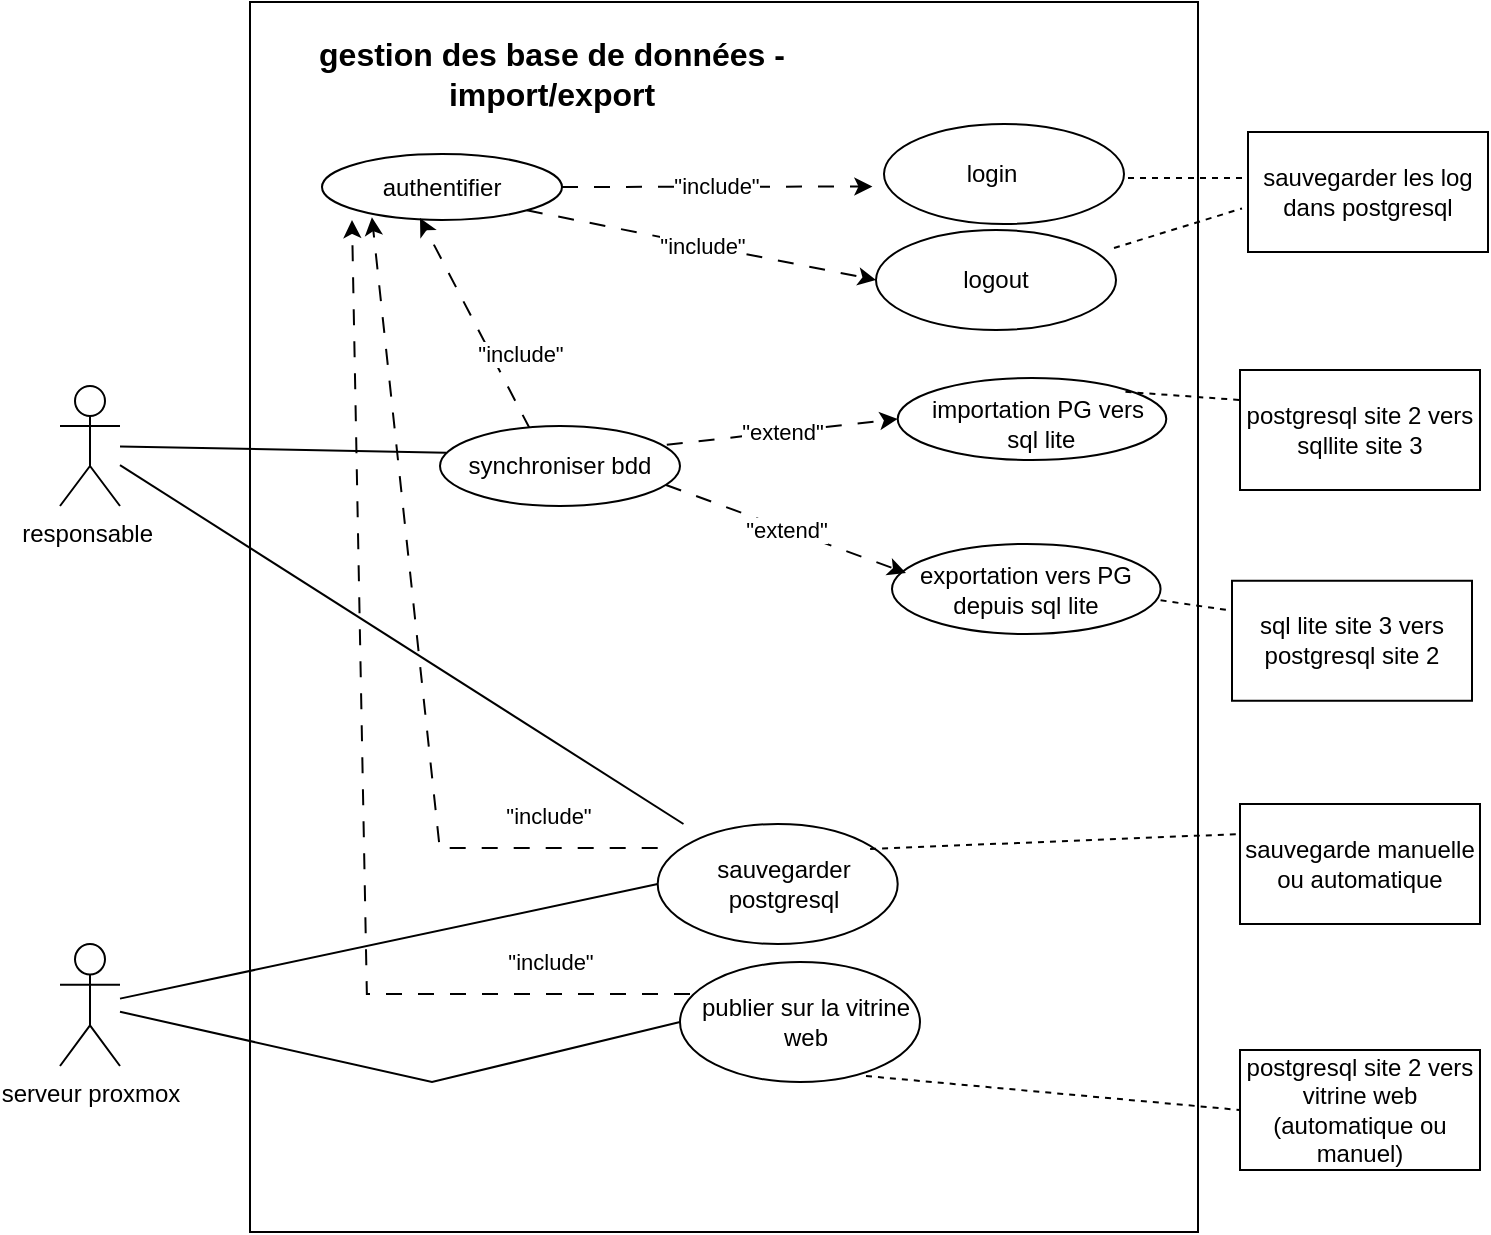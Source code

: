 <mxfile version="27.0.9">
  <diagram name="Page-1" id="1hs5s9o86z9CkmKRlvlU">
    <mxGraphModel dx="870" dy="750" grid="0" gridSize="10" guides="1" tooltips="1" connect="1" arrows="1" fold="1" page="1" pageScale="1" pageWidth="827" pageHeight="1169" math="0" shadow="0">
      <root>
        <mxCell id="0" />
        <mxCell id="1" parent="0" />
        <mxCell id="I0ktNqdPBNF-2-9c5bUB-1" value="" style="rounded=0;whiteSpace=wrap;html=1;movable=1;resizable=1;rotatable=1;deletable=1;editable=1;locked=0;connectable=1;" parent="1" vertex="1">
          <mxGeometry x="166" y="134" width="474" height="615" as="geometry" />
        </mxCell>
        <mxCell id="m7XsVHhVL0BLHQTgYPTq-6" value="" style="shape=ellipse;container=1;horizontal=1;horizontalStack=0;resizeParent=1;resizeParentMax=0;resizeLast=0;html=1;dashed=0;collapsible=0;" parent="1" vertex="1">
          <mxGeometry x="483" y="195" width="120" height="50" as="geometry" />
        </mxCell>
        <mxCell id="m7XsVHhVL0BLHQTgYPTq-7" value="login" style="html=1;strokeColor=none;fillColor=none;align=center;verticalAlign=middle;rotatable=0;whiteSpace=wrap;" parent="m7XsVHhVL0BLHQTgYPTq-6" vertex="1">
          <mxGeometry x="-5.8" y="18.75" width="120" height="12.5" as="geometry" />
        </mxCell>
        <mxCell id="m7XsVHhVL0BLHQTgYPTq-11" value="" style="shape=ellipse;container=1;horizontal=1;horizontalStack=0;resizeParent=1;resizeParentMax=0;resizeLast=0;html=1;dashed=0;collapsible=0;" parent="1" vertex="1">
          <mxGeometry x="479" y="248" width="120" height="50" as="geometry" />
        </mxCell>
        <mxCell id="m7XsVHhVL0BLHQTgYPTq-12" value="logout" style="html=1;strokeColor=none;fillColor=none;align=center;verticalAlign=middle;rotatable=0;whiteSpace=wrap;" parent="m7XsVHhVL0BLHQTgYPTq-11" vertex="1">
          <mxGeometry y="18.75" width="120" height="12.5" as="geometry" />
        </mxCell>
        <mxCell id="m7XsVHhVL0BLHQTgYPTq-45" value="&quot;include&quot;" style="endArrow=classic;html=1;rounded=0;entryX=0;entryY=1;entryDx=0;entryDy=0;endFill=1;exitX=1;exitY=0.5;exitDx=0;exitDy=0;dashed=1;dashPattern=8 8;" parent="1" target="m7XsVHhVL0BLHQTgYPTq-7" edge="1" source="6f_xj8bAMljaduBOYO8J-6">
          <mxGeometry width="50" height="50" relative="1" as="geometry">
            <mxPoint x="110" y="324" as="sourcePoint" />
            <mxPoint x="473" y="257" as="targetPoint" />
          </mxGeometry>
        </mxCell>
        <mxCell id="m7XsVHhVL0BLHQTgYPTq-46" value="&quot;include&quot;" style="endArrow=classic;html=1;rounded=0;entryX=0;entryY=0.5;entryDx=0;entryDy=0;endFill=1;exitX=1;exitY=1;exitDx=0;exitDy=0;dashed=1;dashPattern=8 8;" parent="1" target="m7XsVHhVL0BLHQTgYPTq-12" edge="1" source="6f_xj8bAMljaduBOYO8J-6">
          <mxGeometry width="50" height="50" relative="1" as="geometry">
            <mxPoint x="122" y="338" as="sourcePoint" />
            <mxPoint x="427" y="247" as="targetPoint" />
          </mxGeometry>
        </mxCell>
        <mxCell id="m7XsVHhVL0BLHQTgYPTq-150" value="" style="shape=ellipse;container=1;horizontal=1;horizontalStack=0;resizeParent=1;resizeParentMax=0;resizeLast=0;html=1;dashed=0;collapsible=0;" parent="1" vertex="1">
          <mxGeometry x="487" y="405" width="134.29" height="45" as="geometry" />
        </mxCell>
        <mxCell id="m7XsVHhVL0BLHQTgYPTq-151" value="exportation vers PG depuis&amp;nbsp;&lt;span style=&quot;background-color: transparent; color: light-dark(rgb(0, 0, 0), rgb(255, 255, 255));&quot;&gt;sql lite&lt;/span&gt;" style="html=1;strokeColor=none;fillColor=none;align=center;verticalAlign=middle;rotatable=0;whiteSpace=wrap;" parent="m7XsVHhVL0BLHQTgYPTq-150" vertex="1">
          <mxGeometry x="0.002" y="16.877" width="134.29" height="11.25" as="geometry" />
        </mxCell>
        <mxCell id="m7XsVHhVL0BLHQTgYPTq-152" value="" style="endArrow=none;html=1;rounded=0;entryX=0.027;entryY=0.333;entryDx=0;entryDy=0;endFill=0;entryPerimeter=0;" parent="1" source="m7XsVHhVL0BLHQTgYPTq-154" target="6f_xj8bAMljaduBOYO8J-13" edge="1">
          <mxGeometry width="50" height="50" relative="1" as="geometry">
            <mxPoint x="92" y="413" as="sourcePoint" />
            <mxPoint x="716" y="644" as="targetPoint" />
            <Array as="points" />
          </mxGeometry>
        </mxCell>
        <mxCell id="m7XsVHhVL0BLHQTgYPTq-154" value="responsable&amp;nbsp;" style="shape=umlActor;verticalLabelPosition=bottom;verticalAlign=top;html=1;outlineConnect=0;" parent="1" vertex="1">
          <mxGeometry x="71" y="326" width="30" height="60" as="geometry" />
        </mxCell>
        <mxCell id="m7XsVHhVL0BLHQTgYPTq-161" value="" style="shape=ellipse;container=1;horizontal=1;horizontalStack=0;resizeParent=1;resizeParentMax=0;resizeLast=0;html=1;dashed=0;collapsible=0;" parent="1" vertex="1">
          <mxGeometry x="381.0" y="614" width="120" height="60" as="geometry" />
        </mxCell>
        <mxCell id="m7XsVHhVL0BLHQTgYPTq-162" value="publier sur la vitrine web" style="html=1;strokeColor=none;fillColor=none;align=center;verticalAlign=middle;rotatable=0;whiteSpace=wrap;" parent="m7XsVHhVL0BLHQTgYPTq-161" vertex="1">
          <mxGeometry x="3.29" y="22.501" width="120" height="15" as="geometry" />
        </mxCell>
        <mxCell id="m7XsVHhVL0BLHQTgYPTq-163" value="" style="endArrow=none;html=1;rounded=0;entryX=0;entryY=0.5;entryDx=0;entryDy=0;endFill=0;" parent="1" source="m7XsVHhVL0BLHQTgYPTq-182" target="m7XsVHhVL0BLHQTgYPTq-161" edge="1">
          <mxGeometry width="50" height="50" relative="1" as="geometry">
            <mxPoint x="82" y="546" as="sourcePoint" />
            <mxPoint x="733.58" y="854" as="targetPoint" />
            <Array as="points">
              <mxPoint x="257" y="674" />
            </Array>
          </mxGeometry>
        </mxCell>
        <mxCell id="m7XsVHhVL0BLHQTgYPTq-175" value="" style="shape=ellipse;container=1;horizontal=1;horizontalStack=0;resizeParent=1;resizeParentMax=0;resizeLast=0;html=1;dashed=0;collapsible=0;" parent="1" vertex="1">
          <mxGeometry x="489.85" y="322" width="134.29" height="41" as="geometry" />
        </mxCell>
        <mxCell id="m7XsVHhVL0BLHQTgYPTq-176" value="importation PG vers&lt;div&gt;&amp;nbsp;sql lite&lt;/div&gt;" style="html=1;strokeColor=none;fillColor=none;align=center;verticalAlign=middle;rotatable=0;whiteSpace=wrap;" parent="m7XsVHhVL0BLHQTgYPTq-175" vertex="1">
          <mxGeometry x="3.002" y="17.997" width="134.29" height="10.25" as="geometry" />
        </mxCell>
        <mxCell id="m7XsVHhVL0BLHQTgYPTq-179" value="postgresql site 2 vers sqllite site 3" style="rounded=0;whiteSpace=wrap;html=1;" parent="1" vertex="1">
          <mxGeometry x="661" y="318" width="120" height="60" as="geometry" />
        </mxCell>
        <mxCell id="m7XsVHhVL0BLHQTgYPTq-180" value="sql lite site 3 vers postgresql site 2" style="rounded=0;whiteSpace=wrap;html=1;" parent="1" vertex="1">
          <mxGeometry x="657" y="423.38" width="120" height="60" as="geometry" />
        </mxCell>
        <mxCell id="m7XsVHhVL0BLHQTgYPTq-181" value="postgresql site 2 vers vitrine web (automatique ou manuel)" style="rounded=0;whiteSpace=wrap;html=1;" parent="1" vertex="1">
          <mxGeometry x="661" y="658" width="120" height="60" as="geometry" />
        </mxCell>
        <mxCell id="m7XsVHhVL0BLHQTgYPTq-182" value="serveur proxmox" style="shape=umlActor;verticalLabelPosition=bottom;verticalAlign=top;html=1;outlineConnect=0;" parent="1" vertex="1">
          <mxGeometry x="71" y="605" width="30" height="61" as="geometry" />
        </mxCell>
        <mxCell id="m7XsVHhVL0BLHQTgYPTq-183" value="" style="endArrow=none;dashed=1;html=1;rounded=0;exitX=0.775;exitY=0.95;exitDx=0;exitDy=0;exitPerimeter=0;entryX=0;entryY=0.5;entryDx=0;entryDy=0;" parent="1" source="m7XsVHhVL0BLHQTgYPTq-161" target="m7XsVHhVL0BLHQTgYPTq-181" edge="1">
          <mxGeometry width="50" height="50" relative="1" as="geometry">
            <mxPoint x="134" y="634" as="sourcePoint" />
            <mxPoint x="514" y="663" as="targetPoint" />
          </mxGeometry>
        </mxCell>
        <mxCell id="m7XsVHhVL0BLHQTgYPTq-184" value="" style="endArrow=none;dashed=1;html=1;rounded=0;exitX=1;exitY=1;exitDx=0;exitDy=0;entryX=0;entryY=0.25;entryDx=0;entryDy=0;" parent="1" source="m7XsVHhVL0BLHQTgYPTq-151" target="m7XsVHhVL0BLHQTgYPTq-180" edge="1">
          <mxGeometry width="50" height="50" relative="1" as="geometry">
            <mxPoint x="497" y="482" as="sourcePoint" />
            <mxPoint x="547" y="432" as="targetPoint" />
          </mxGeometry>
        </mxCell>
        <mxCell id="m7XsVHhVL0BLHQTgYPTq-185" value="" style="endArrow=none;dashed=1;html=1;rounded=0;entryX=0;entryY=0.25;entryDx=0;entryDy=0;exitX=0.848;exitY=0.169;exitDx=0;exitDy=0;exitPerimeter=0;" parent="1" source="m7XsVHhVL0BLHQTgYPTq-175" target="m7XsVHhVL0BLHQTgYPTq-179" edge="1">
          <mxGeometry width="50" height="50" relative="1" as="geometry">
            <mxPoint x="134" y="501" as="sourcePoint" />
            <mxPoint x="184" y="451" as="targetPoint" />
          </mxGeometry>
        </mxCell>
        <mxCell id="m7XsVHhVL0BLHQTgYPTq-186" value="" style="shape=ellipse;container=1;horizontal=1;horizontalStack=0;resizeParent=1;resizeParentMax=0;resizeLast=0;html=1;dashed=0;collapsible=0;" parent="1" vertex="1">
          <mxGeometry x="369.85" y="545" width="120" height="60" as="geometry" />
        </mxCell>
        <mxCell id="m7XsVHhVL0BLHQTgYPTq-187" value="sauvegarder postgresql" style="html=1;strokeColor=none;fillColor=none;align=center;verticalAlign=middle;rotatable=0;whiteSpace=wrap;" parent="m7XsVHhVL0BLHQTgYPTq-186" vertex="1">
          <mxGeometry x="3.29" y="22.501" width="120" height="15" as="geometry" />
        </mxCell>
        <mxCell id="m7XsVHhVL0BLHQTgYPTq-188" value="" style="endArrow=none;html=1;rounded=0;entryX=0;entryY=0.5;entryDx=0;entryDy=0;endFill=0;" parent="1" source="m7XsVHhVL0BLHQTgYPTq-182" target="m7XsVHhVL0BLHQTgYPTq-186" edge="1">
          <mxGeometry width="50" height="50" relative="1" as="geometry">
            <mxPoint x="97" y="776" as="sourcePoint" />
            <mxPoint x="729.58" y="991" as="targetPoint" />
            <Array as="points" />
          </mxGeometry>
        </mxCell>
        <mxCell id="m7XsVHhVL0BLHQTgYPTq-189" value="" style="endArrow=none;html=1;rounded=0;endFill=0;" parent="1" source="m7XsVHhVL0BLHQTgYPTq-154" target="m7XsVHhVL0BLHQTgYPTq-186" edge="1">
          <mxGeometry width="50" height="50" relative="1" as="geometry">
            <mxPoint x="219" y="501" as="sourcePoint" />
            <mxPoint x="269" y="451" as="targetPoint" />
          </mxGeometry>
        </mxCell>
        <mxCell id="I0ktNqdPBNF-2-9c5bUB-2" value="&lt;font&gt;gestion des base de données - import/export&lt;/font&gt;" style="text;html=1;align=center;verticalAlign=middle;whiteSpace=wrap;rounded=0;fontSize=16;fontStyle=1" parent="1" vertex="1">
          <mxGeometry x="179" y="155" width="275.58" height="30" as="geometry" />
        </mxCell>
        <mxCell id="6f_xj8bAMljaduBOYO8J-1" value="sauvegarder les log dans postgresql" style="rounded=0;whiteSpace=wrap;html=1;" vertex="1" parent="1">
          <mxGeometry x="665" y="199" width="120" height="60" as="geometry" />
        </mxCell>
        <mxCell id="6f_xj8bAMljaduBOYO8J-4" value="" style="endArrow=none;dashed=1;html=1;rounded=0;entryX=-0.012;entryY=0.383;entryDx=0;entryDy=0;entryPerimeter=0;" edge="1" parent="1" target="6f_xj8bAMljaduBOYO8J-1">
          <mxGeometry width="50" height="50" relative="1" as="geometry">
            <mxPoint x="605" y="222" as="sourcePoint" />
            <mxPoint x="386" y="387" as="targetPoint" />
          </mxGeometry>
        </mxCell>
        <mxCell id="6f_xj8bAMljaduBOYO8J-5" value="" style="endArrow=none;dashed=1;html=1;rounded=0;entryX=-0.025;entryY=0.637;entryDx=0;entryDy=0;entryPerimeter=0;" edge="1" parent="1" target="6f_xj8bAMljaduBOYO8J-1">
          <mxGeometry width="50" height="50" relative="1" as="geometry">
            <mxPoint x="598" y="257" as="sourcePoint" />
            <mxPoint x="613" y="261" as="targetPoint" />
          </mxGeometry>
        </mxCell>
        <mxCell id="6f_xj8bAMljaduBOYO8J-6" value="authentifier" style="ellipse;whiteSpace=wrap;html=1;" vertex="1" parent="1">
          <mxGeometry x="202" y="210" width="120" height="33" as="geometry" />
        </mxCell>
        <mxCell id="6f_xj8bAMljaduBOYO8J-8" value="&quot;include&quot;" style="endArrow=classic;html=1;rounded=0;exitX=0.375;exitY=0.038;exitDx=0;exitDy=0;exitPerimeter=0;dashed=1;dashPattern=8 8;" edge="1" parent="1" source="6f_xj8bAMljaduBOYO8J-13">
          <mxGeometry x="-0.411" y="-13" width="50" height="50" relative="1" as="geometry">
            <mxPoint x="202" y="326" as="sourcePoint" />
            <mxPoint x="251" y="242" as="targetPoint" />
            <Array as="points" />
            <mxPoint as="offset" />
          </mxGeometry>
        </mxCell>
        <mxCell id="6f_xj8bAMljaduBOYO8J-10" value="&quot;include&quot;" style="endArrow=classic;html=1;rounded=0;exitX=0.313;exitY=0.067;exitDx=0;exitDy=0;exitPerimeter=0;dashed=1;dashPattern=8 8;entryX=0.208;entryY=0.96;entryDx=0;entryDy=0;entryPerimeter=0;" edge="1" parent="1" target="6f_xj8bAMljaduBOYO8J-6">
          <mxGeometry x="-0.743" y="-16" width="50" height="50" relative="1" as="geometry">
            <mxPoint x="369.85" y="557" as="sourcePoint" />
            <mxPoint x="215.85" y="460" as="targetPoint" />
            <Array as="points">
              <mxPoint x="260.85" y="557" />
            </Array>
            <mxPoint as="offset" />
          </mxGeometry>
        </mxCell>
        <mxCell id="6f_xj8bAMljaduBOYO8J-12" value="&quot;include&quot;" style="endArrow=classic;html=1;rounded=0;dashed=1;dashPattern=8 8;" edge="1" parent="1">
          <mxGeometry x="-0.743" y="-16" width="50" height="50" relative="1" as="geometry">
            <mxPoint x="386" y="630" as="sourcePoint" />
            <mxPoint x="217" y="243" as="targetPoint" />
            <Array as="points">
              <mxPoint x="224.43" y="630" />
            </Array>
            <mxPoint as="offset" />
          </mxGeometry>
        </mxCell>
        <mxCell id="6f_xj8bAMljaduBOYO8J-13" value="synchroniser bdd" style="ellipse;whiteSpace=wrap;html=1;" vertex="1" parent="1">
          <mxGeometry x="261" y="346" width="120" height="40" as="geometry" />
        </mxCell>
        <mxCell id="6f_xj8bAMljaduBOYO8J-14" value="&quot;extend&quot;" style="endArrow=classic;html=1;rounded=0;entryX=0;entryY=0.5;entryDx=0;entryDy=0;exitX=0.945;exitY=0.234;exitDx=0;exitDy=0;exitPerimeter=0;dashed=1;dashPattern=8 8;" edge="1" parent="1" source="6f_xj8bAMljaduBOYO8J-13" target="m7XsVHhVL0BLHQTgYPTq-175">
          <mxGeometry width="50" height="50" relative="1" as="geometry">
            <mxPoint x="389" y="389" as="sourcePoint" />
            <mxPoint x="439" y="339" as="targetPoint" />
          </mxGeometry>
        </mxCell>
        <mxCell id="6f_xj8bAMljaduBOYO8J-16" value="&quot;extend&quot;" style="endArrow=classic;html=1;rounded=0;entryX=0.052;entryY=0.322;entryDx=0;entryDy=0;exitX=0.942;exitY=0.738;exitDx=0;exitDy=0;exitPerimeter=0;dashed=1;dashPattern=8 8;entryPerimeter=0;" edge="1" parent="1" source="6f_xj8bAMljaduBOYO8J-13" target="m7XsVHhVL0BLHQTgYPTq-150">
          <mxGeometry width="50" height="50" relative="1" as="geometry">
            <mxPoint x="432" y="383" as="sourcePoint" />
            <mxPoint x="548" y="391" as="targetPoint" />
          </mxGeometry>
        </mxCell>
        <mxCell id="6f_xj8bAMljaduBOYO8J-17" value="sauvegarde manuelle ou automatique" style="rounded=0;whiteSpace=wrap;html=1;" vertex="1" parent="1">
          <mxGeometry x="661" y="535" width="120" height="60" as="geometry" />
        </mxCell>
        <mxCell id="6f_xj8bAMljaduBOYO8J-19" value="" style="endArrow=none;dashed=1;html=1;rounded=0;entryX=0;entryY=0.25;entryDx=0;entryDy=0;exitX=0.885;exitY=0.208;exitDx=0;exitDy=0;exitPerimeter=0;" edge="1" parent="1" source="m7XsVHhVL0BLHQTgYPTq-186" target="6f_xj8bAMljaduBOYO8J-17">
          <mxGeometry width="50" height="50" relative="1" as="geometry">
            <mxPoint x="529.14" y="590" as="sourcePoint" />
            <mxPoint x="579.14" y="540" as="targetPoint" />
          </mxGeometry>
        </mxCell>
      </root>
    </mxGraphModel>
  </diagram>
</mxfile>
